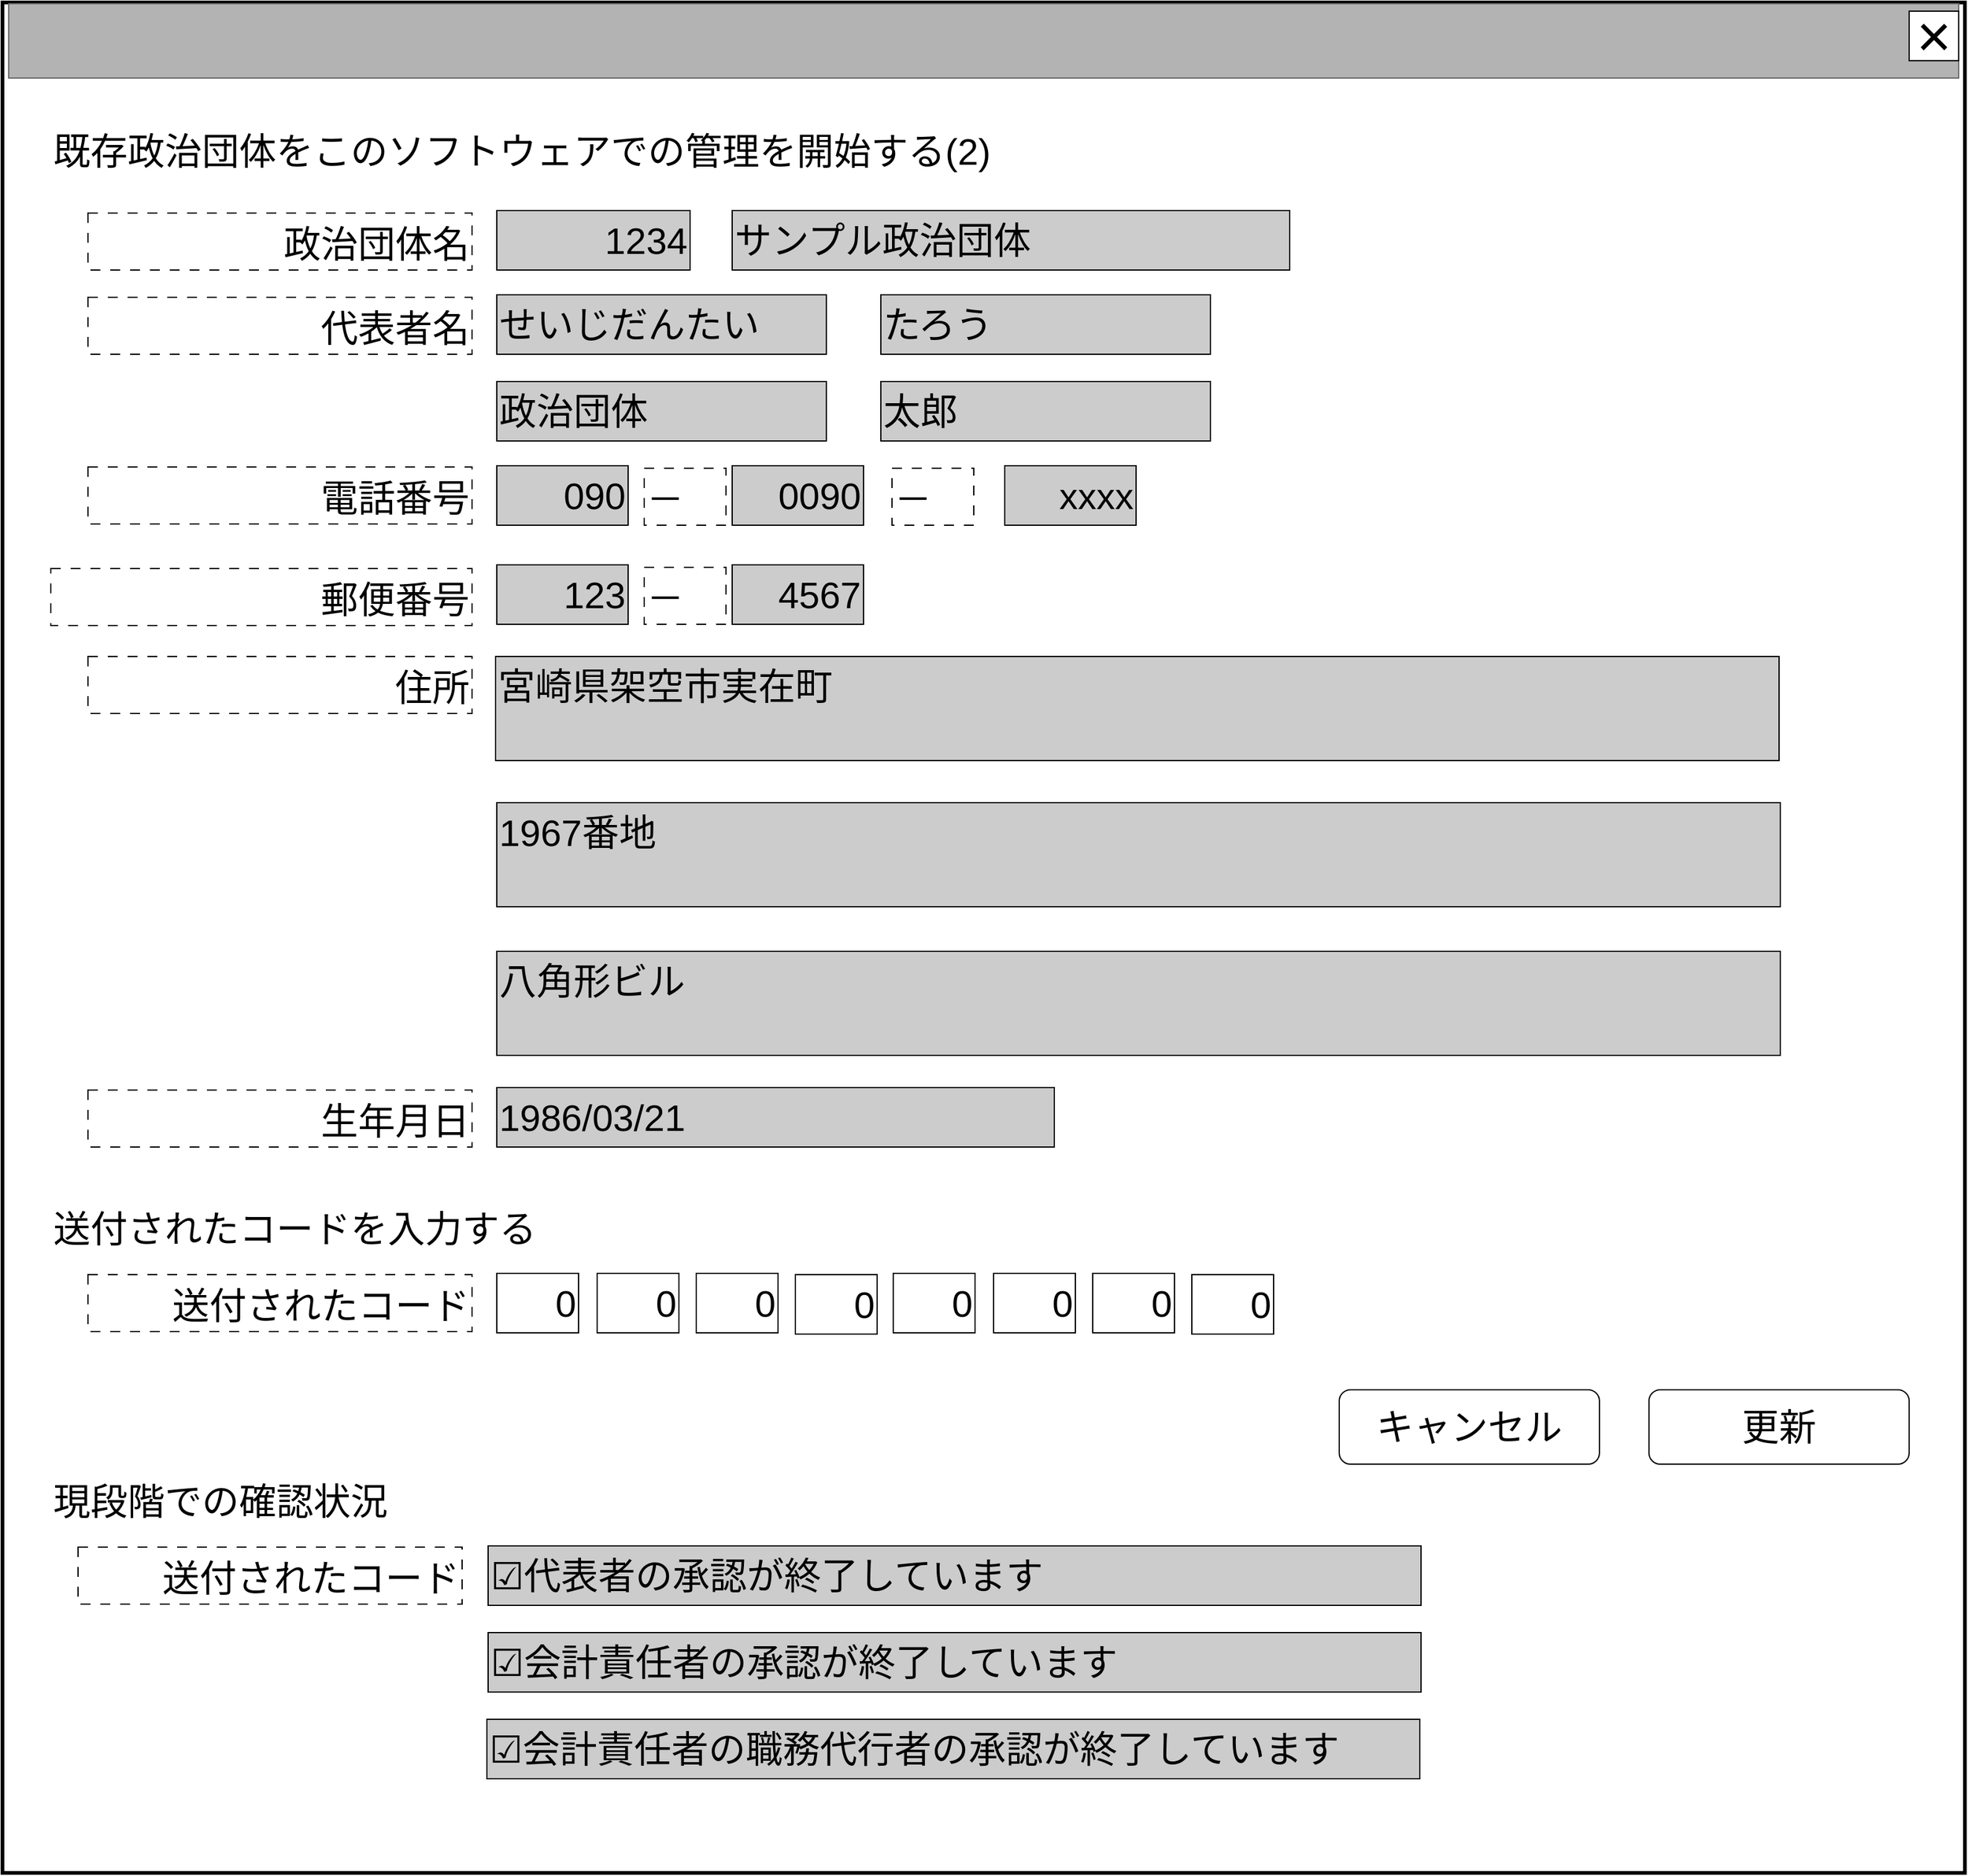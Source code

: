 <mxfile version="24.7.5">
  <diagram name="ページ1" id="LE8fIzdrHe0wcv1LTvfw">
    <mxGraphModel dx="1050" dy="621" grid="1" gridSize="10" guides="1" tooltips="1" connect="1" arrows="1" fold="1" page="1" pageScale="1" pageWidth="1600" pageHeight="1200" math="0" shadow="0">
      <root>
        <mxCell id="0" />
        <mxCell id="cFaB45KztUIKXS-_cTrr-4" value="背景" style="locked=1;" parent="0" visible="0" />
        <mxCell id="cFaB45KztUIKXS-_cTrr-5" value="" style="rounded=0;whiteSpace=wrap;html=1;strokeWidth=3;" parent="cFaB45KztUIKXS-_cTrr-4" vertex="1">
          <mxGeometry x="1" y="1" width="1595" height="1180" as="geometry" />
        </mxCell>
        <mxCell id="cFaB45KztUIKXS-_cTrr-6" value="" style="rounded=0;whiteSpace=wrap;html=1;fillColor=#B3B3B3;fontColor=#333333;strokeColor=#666666;" parent="cFaB45KztUIKXS-_cTrr-4" vertex="1">
          <mxGeometry width="1595" height="60" as="geometry" />
        </mxCell>
        <mxCell id="cFaB45KztUIKXS-_cTrr-7" value="&lt;font style=&quot;font-size: 48px;&quot;&gt;×&lt;/font&gt;" style="rounded=0;whiteSpace=wrap;html=1;" parent="cFaB45KztUIKXS-_cTrr-4" vertex="1">
          <mxGeometry x="1550" y="10" width="40" height="40" as="geometry" />
        </mxCell>
        <mxCell id="cFaB45KztUIKXS-_cTrr-8" value="" style="rounded=0;whiteSpace=wrap;html=1;" parent="cFaB45KztUIKXS-_cTrr-4" vertex="1">
          <mxGeometry x="830" y="670" width="120" height="60" as="geometry" />
        </mxCell>
        <mxCell id="cFaB45KztUIKXS-_cTrr-9" value="ウインドウ" style="" parent="0" />
        <mxCell id="cFaB45KztUIKXS-_cTrr-10" value="" style="rounded=0;whiteSpace=wrap;html=1;strokeWidth=3;" parent="cFaB45KztUIKXS-_cTrr-9" vertex="1">
          <mxGeometry x="15" y="10" width="1584" height="1510" as="geometry" />
        </mxCell>
        <mxCell id="cFaB45KztUIKXS-_cTrr-11" value="" style="rounded=0;whiteSpace=wrap;html=1;fillColor=#B3B3B3;fontColor=#333333;strokeColor=#666666;" parent="cFaB45KztUIKXS-_cTrr-9" vertex="1">
          <mxGeometry x="20" y="11" width="1574" height="60" as="geometry" />
        </mxCell>
        <mxCell id="cFaB45KztUIKXS-_cTrr-12" value="&lt;font style=&quot;font-size: 48px;&quot;&gt;×&lt;/font&gt;" style="rounded=0;whiteSpace=wrap;html=1;" parent="cFaB45KztUIKXS-_cTrr-9" vertex="1">
          <mxGeometry x="1554" y="17" width="40" height="40" as="geometry" />
        </mxCell>
        <mxCell id="cFaB45KztUIKXS-_cTrr-14" value="名称未設定レイヤ" style="" parent="0" />
        <mxCell id="HvR4dSRWBfD3urc1JDpB-8" value="&lt;font style=&quot;font-size: 30px;&quot;&gt;既存政治団体をこのソフトウェアでの管理を開始する(2)&lt;/font&gt;" style="text;html=1;strokeColor=none;fillColor=none;align=left;verticalAlign=middle;whiteSpace=wrap;rounded=0;fontStyle=0" parent="cFaB45KztUIKXS-_cTrr-14" vertex="1">
          <mxGeometry x="54" y="105" width="1446" height="50" as="geometry" />
        </mxCell>
        <mxCell id="HvR4dSRWBfD3urc1JDpB-15" value="&lt;span style=&quot;font-size: 30px;&quot;&gt;更新&lt;/span&gt;" style="rounded=1;whiteSpace=wrap;html=1;" parent="cFaB45KztUIKXS-_cTrr-14" vertex="1">
          <mxGeometry x="1344" y="1130" width="210" height="60" as="geometry" />
        </mxCell>
        <mxCell id="HvR4dSRWBfD3urc1JDpB-16" value="&lt;span style=&quot;font-size: 30px;&quot;&gt;キャンセル&lt;/span&gt;" style="rounded=1;whiteSpace=wrap;html=1;" parent="cFaB45KztUIKXS-_cTrr-14" vertex="1">
          <mxGeometry x="1094" y="1130" width="210" height="60" as="geometry" />
        </mxCell>
        <mxCell id="8Hxk6lD6Y1Y_H0gw2qUc-4" value="&lt;span style=&quot;font-size: 30px;&quot;&gt;政治団体名&lt;/span&gt;" style="rounded=0;whiteSpace=wrap;html=1;align=right;dashed=1;dashPattern=8 8;verticalAlign=bottom;" parent="cFaB45KztUIKXS-_cTrr-14" vertex="1">
          <mxGeometry x="84" y="180" width="310" height="46" as="geometry" />
        </mxCell>
        <mxCell id="8Hxk6lD6Y1Y_H0gw2qUc-5" value="&lt;span style=&quot;font-size: 30px;&quot;&gt;1234&lt;/span&gt;" style="rounded=0;whiteSpace=wrap;html=1;align=right;fillColor=#CCCCCC;" parent="cFaB45KztUIKXS-_cTrr-14" vertex="1">
          <mxGeometry x="414" y="178" width="156" height="48" as="geometry" />
        </mxCell>
        <mxCell id="8Hxk6lD6Y1Y_H0gw2qUc-8" value="&lt;span style=&quot;font-size: 30px;&quot;&gt;代表者名&lt;/span&gt;" style="rounded=0;whiteSpace=wrap;html=1;align=right;dashed=1;dashPattern=8 8;verticalAlign=bottom;" parent="cFaB45KztUIKXS-_cTrr-14" vertex="1">
          <mxGeometry x="84" y="248" width="310" height="46" as="geometry" />
        </mxCell>
        <mxCell id="8Hxk6lD6Y1Y_H0gw2qUc-9" value="&lt;font style=&quot;font-size: 30px;&quot;&gt;せいじだんたい&lt;/font&gt;" style="rounded=0;whiteSpace=wrap;html=1;align=left;fillColor=#CCCCCC;" parent="cFaB45KztUIKXS-_cTrr-14" vertex="1">
          <mxGeometry x="414" y="246" width="266" height="48" as="geometry" />
        </mxCell>
        <mxCell id="8Hxk6lD6Y1Y_H0gw2qUc-12" value="&lt;span style=&quot;font-size: 30px;&quot;&gt;電話番号&lt;/span&gt;" style="rounded=0;whiteSpace=wrap;html=1;align=right;dashed=1;dashPattern=8 8;verticalAlign=bottom;" parent="cFaB45KztUIKXS-_cTrr-14" vertex="1">
          <mxGeometry x="84" y="385" width="310" height="46" as="geometry" />
        </mxCell>
        <mxCell id="8Hxk6lD6Y1Y_H0gw2qUc-13" value="&lt;font style=&quot;font-size: 30px;&quot;&gt;090&lt;/font&gt;" style="rounded=0;whiteSpace=wrap;html=1;align=right;fillColor=#CCCCCC;" parent="cFaB45KztUIKXS-_cTrr-14" vertex="1">
          <mxGeometry x="414" y="384" width="106" height="48" as="geometry" />
        </mxCell>
        <mxCell id="8Hxk6lD6Y1Y_H0gw2qUc-14" value="&lt;span style=&quot;font-size: 30px;&quot;&gt;郵便番号&lt;/span&gt;" style="rounded=0;whiteSpace=wrap;html=1;align=right;dashed=1;dashPattern=8 8;verticalAlign=bottom;" parent="cFaB45KztUIKXS-_cTrr-14" vertex="1">
          <mxGeometry x="54" y="467" width="340" height="46" as="geometry" />
        </mxCell>
        <mxCell id="qKD88_HfL7puI4w-lyxV-7" value="&lt;font style=&quot;font-size: 30px;&quot;&gt;サンプル政治団体&lt;/font&gt;" style="rounded=0;whiteSpace=wrap;html=1;align=left;fillColor=#CCCCCC;" parent="cFaB45KztUIKXS-_cTrr-14" vertex="1">
          <mxGeometry x="604" y="178" width="450" height="48" as="geometry" />
        </mxCell>
        <mxCell id="qKD88_HfL7puI4w-lyxV-9" value="&lt;span style=&quot;font-size: 30px;&quot;&gt;たろう&lt;/span&gt;" style="rounded=0;whiteSpace=wrap;html=1;align=left;fillColor=#CCCCCC;" parent="cFaB45KztUIKXS-_cTrr-14" vertex="1">
          <mxGeometry x="724" y="246" width="266" height="48" as="geometry" />
        </mxCell>
        <mxCell id="qKD88_HfL7puI4w-lyxV-10" value="&lt;font style=&quot;font-size: 30px;&quot;&gt;政治団体&lt;/font&gt;" style="rounded=0;whiteSpace=wrap;html=1;align=left;fillColor=#CCCCCC;" parent="cFaB45KztUIKXS-_cTrr-14" vertex="1">
          <mxGeometry x="414" y="316" width="266" height="48" as="geometry" />
        </mxCell>
        <mxCell id="qKD88_HfL7puI4w-lyxV-11" value="&lt;span style=&quot;font-size: 30px;&quot;&gt;太郎&lt;/span&gt;" style="rounded=0;whiteSpace=wrap;html=1;align=left;fillColor=#CCCCCC;" parent="cFaB45KztUIKXS-_cTrr-14" vertex="1">
          <mxGeometry x="724" y="316" width="266" height="48" as="geometry" />
        </mxCell>
        <mxCell id="qKD88_HfL7puI4w-lyxV-12" value="&lt;span style=&quot;font-size: 30px;&quot;&gt;0090&lt;/span&gt;" style="rounded=0;whiteSpace=wrap;html=1;align=right;fillColor=#CCCCCC;" parent="cFaB45KztUIKXS-_cTrr-14" vertex="1">
          <mxGeometry x="604" y="384" width="106" height="48" as="geometry" />
        </mxCell>
        <mxCell id="qKD88_HfL7puI4w-lyxV-13" value="&lt;font style=&quot;font-size: 30px;&quot;&gt;xxxx&lt;/font&gt;" style="rounded=0;whiteSpace=wrap;html=1;align=right;fillColor=#CCCCCC;" parent="cFaB45KztUIKXS-_cTrr-14" vertex="1">
          <mxGeometry x="824" y="384" width="106" height="48" as="geometry" />
        </mxCell>
        <mxCell id="qKD88_HfL7puI4w-lyxV-14" value="&lt;span style=&quot;font-size: 30px;&quot;&gt;－&lt;/span&gt;" style="rounded=0;whiteSpace=wrap;html=1;align=left;dashed=1;dashPattern=8 8;verticalAlign=bottom;" parent="cFaB45KztUIKXS-_cTrr-14" vertex="1">
          <mxGeometry x="533" y="386" width="66" height="46" as="geometry" />
        </mxCell>
        <mxCell id="qKD88_HfL7puI4w-lyxV-16" value="&lt;span style=&quot;font-size: 30px;&quot;&gt;－&lt;/span&gt;" style="rounded=0;whiteSpace=wrap;html=1;align=left;dashed=1;dashPattern=8 8;verticalAlign=bottom;" parent="cFaB45KztUIKXS-_cTrr-14" vertex="1">
          <mxGeometry x="733" y="386" width="66" height="46" as="geometry" />
        </mxCell>
        <mxCell id="qKD88_HfL7puI4w-lyxV-17" value="&lt;font style=&quot;font-size: 30px;&quot;&gt;123&lt;/font&gt;" style="rounded=0;whiteSpace=wrap;html=1;align=right;fillColor=#CCCCCC;" parent="cFaB45KztUIKXS-_cTrr-14" vertex="1">
          <mxGeometry x="414" y="464" width="106" height="48" as="geometry" />
        </mxCell>
        <mxCell id="qKD88_HfL7puI4w-lyxV-18" value="&lt;font style=&quot;font-size: 30px;&quot;&gt;4567&lt;/font&gt;" style="rounded=0;whiteSpace=wrap;html=1;align=right;fillColor=#CCCCCC;" parent="cFaB45KztUIKXS-_cTrr-14" vertex="1">
          <mxGeometry x="604" y="464" width="106" height="48" as="geometry" />
        </mxCell>
        <mxCell id="qKD88_HfL7puI4w-lyxV-19" value="&lt;span style=&quot;font-size: 30px;&quot;&gt;－&lt;/span&gt;" style="rounded=0;whiteSpace=wrap;html=1;align=left;dashed=1;dashPattern=8 8;verticalAlign=bottom;" parent="cFaB45KztUIKXS-_cTrr-14" vertex="1">
          <mxGeometry x="533" y="466" width="66" height="46" as="geometry" />
        </mxCell>
        <mxCell id="qKD88_HfL7puI4w-lyxV-20" value="&lt;span style=&quot;font-size: 30px;&quot;&gt;住所&lt;/span&gt;" style="rounded=0;whiteSpace=wrap;html=1;align=right;dashed=1;dashPattern=8 8;verticalAlign=bottom;" parent="cFaB45KztUIKXS-_cTrr-14" vertex="1">
          <mxGeometry x="84" y="538" width="310" height="46" as="geometry" />
        </mxCell>
        <mxCell id="qKD88_HfL7puI4w-lyxV-21" value="&lt;font style=&quot;font-size: 30px;&quot;&gt;宮崎県架空市実在町&lt;/font&gt;" style="rounded=0;whiteSpace=wrap;html=1;align=left;fillColor=#CCCCCC;verticalAlign=top;" parent="cFaB45KztUIKXS-_cTrr-14" vertex="1">
          <mxGeometry x="413" y="538" width="1036" height="84" as="geometry" />
        </mxCell>
        <mxCell id="qKD88_HfL7puI4w-lyxV-22" value="&lt;font style=&quot;font-size: 30px;&quot;&gt;1967番地&lt;/font&gt;" style="rounded=0;whiteSpace=wrap;html=1;align=left;fillColor=#CCCCCC;verticalAlign=top;" parent="cFaB45KztUIKXS-_cTrr-14" vertex="1">
          <mxGeometry x="414" y="656" width="1036" height="84" as="geometry" />
        </mxCell>
        <mxCell id="qKD88_HfL7puI4w-lyxV-23" value="&lt;font style=&quot;font-size: 30px;&quot;&gt;八角形ビル&lt;/font&gt;" style="rounded=0;whiteSpace=wrap;html=1;align=left;fillColor=#CCCCCC;verticalAlign=top;" parent="cFaB45KztUIKXS-_cTrr-14" vertex="1">
          <mxGeometry x="414" y="776" width="1036" height="84" as="geometry" />
        </mxCell>
        <mxCell id="qKD88_HfL7puI4w-lyxV-24" value="&lt;span style=&quot;font-size: 30px;&quot;&gt;生年月日&lt;/span&gt;" style="rounded=0;whiteSpace=wrap;html=1;align=right;dashed=1;dashPattern=8 8;verticalAlign=bottom;" parent="cFaB45KztUIKXS-_cTrr-14" vertex="1">
          <mxGeometry x="84" y="888" width="310" height="46" as="geometry" />
        </mxCell>
        <mxCell id="qKD88_HfL7puI4w-lyxV-25" value="&lt;font style=&quot;font-size: 30px;&quot;&gt;1986/03/21&lt;/font&gt;" style="rounded=0;whiteSpace=wrap;html=1;align=left;fillColor=#CCCCCC;" parent="cFaB45KztUIKXS-_cTrr-14" vertex="1">
          <mxGeometry x="414" y="886" width="450" height="48" as="geometry" />
        </mxCell>
        <mxCell id="qKD88_HfL7puI4w-lyxV-26" value="&lt;span style=&quot;font-size: 30px;&quot;&gt;送付されたコードを入力する&lt;/span&gt;" style="text;html=1;strokeColor=none;fillColor=none;align=left;verticalAlign=middle;whiteSpace=wrap;rounded=0;fontStyle=0" parent="cFaB45KztUIKXS-_cTrr-14" vertex="1">
          <mxGeometry x="54" y="975" width="516" height="50" as="geometry" />
        </mxCell>
        <mxCell id="qKD88_HfL7puI4w-lyxV-27" value="&lt;span style=&quot;font-size: 30px;&quot;&gt;0&lt;/span&gt;" style="rounded=0;whiteSpace=wrap;html=1;align=right;" parent="cFaB45KztUIKXS-_cTrr-14" vertex="1">
          <mxGeometry x="414" y="1036" width="66" height="48" as="geometry" />
        </mxCell>
        <mxCell id="qKD88_HfL7puI4w-lyxV-28" value="&lt;span style=&quot;font-size: 30px;&quot;&gt;0&lt;/span&gt;" style="rounded=0;whiteSpace=wrap;html=1;align=right;" parent="cFaB45KztUIKXS-_cTrr-14" vertex="1">
          <mxGeometry x="495" y="1036" width="66" height="48" as="geometry" />
        </mxCell>
        <mxCell id="qKD88_HfL7puI4w-lyxV-29" value="&lt;span style=&quot;font-size: 30px;&quot;&gt;0&lt;/span&gt;" style="rounded=0;whiteSpace=wrap;html=1;align=right;" parent="cFaB45KztUIKXS-_cTrr-14" vertex="1">
          <mxGeometry x="575" y="1036" width="66" height="48" as="geometry" />
        </mxCell>
        <mxCell id="qKD88_HfL7puI4w-lyxV-30" value="&lt;span style=&quot;font-size: 30px;&quot;&gt;0&lt;/span&gt;" style="rounded=0;whiteSpace=wrap;html=1;align=right;" parent="cFaB45KztUIKXS-_cTrr-14" vertex="1">
          <mxGeometry x="655" y="1037" width="66" height="48" as="geometry" />
        </mxCell>
        <mxCell id="qKD88_HfL7puI4w-lyxV-31" value="&lt;span style=&quot;font-size: 30px;&quot;&gt;0&lt;/span&gt;" style="rounded=0;whiteSpace=wrap;html=1;align=right;" parent="cFaB45KztUIKXS-_cTrr-14" vertex="1">
          <mxGeometry x="734" y="1036" width="66" height="48" as="geometry" />
        </mxCell>
        <mxCell id="qKD88_HfL7puI4w-lyxV-32" value="&lt;span style=&quot;font-size: 30px;&quot;&gt;0&lt;/span&gt;" style="rounded=0;whiteSpace=wrap;html=1;align=right;" parent="cFaB45KztUIKXS-_cTrr-14" vertex="1">
          <mxGeometry x="815" y="1036" width="66" height="48" as="geometry" />
        </mxCell>
        <mxCell id="qKD88_HfL7puI4w-lyxV-33" value="&lt;span style=&quot;font-size: 30px;&quot;&gt;0&lt;/span&gt;" style="rounded=0;whiteSpace=wrap;html=1;align=right;" parent="cFaB45KztUIKXS-_cTrr-14" vertex="1">
          <mxGeometry x="895" y="1036" width="66" height="48" as="geometry" />
        </mxCell>
        <mxCell id="qKD88_HfL7puI4w-lyxV-34" value="&lt;span style=&quot;font-size: 30px;&quot;&gt;0&lt;/span&gt;" style="rounded=0;whiteSpace=wrap;html=1;align=right;" parent="cFaB45KztUIKXS-_cTrr-14" vertex="1">
          <mxGeometry x="975" y="1037" width="66" height="48" as="geometry" />
        </mxCell>
        <mxCell id="qKD88_HfL7puI4w-lyxV-35" value="&lt;span style=&quot;font-size: 30px;&quot;&gt;送付されたコード&lt;/span&gt;" style="rounded=0;whiteSpace=wrap;html=1;align=right;dashed=1;dashPattern=8 8;verticalAlign=bottom;" parent="cFaB45KztUIKXS-_cTrr-14" vertex="1">
          <mxGeometry x="84" y="1037" width="310" height="46" as="geometry" />
        </mxCell>
        <mxCell id="qKD88_HfL7puI4w-lyxV-36" value="&lt;span style=&quot;font-size: 30px;&quot;&gt;現段階での確認状況&lt;/span&gt;" style="text;html=1;strokeColor=none;fillColor=none;align=left;verticalAlign=middle;whiteSpace=wrap;rounded=0;fontStyle=0" parent="cFaB45KztUIKXS-_cTrr-14" vertex="1">
          <mxGeometry x="54" y="1195" width="516" height="50" as="geometry" />
        </mxCell>
        <mxCell id="qKD88_HfL7puI4w-lyxV-37" value="&lt;font style=&quot;font-size: 30px;&quot;&gt;☑代表者の承認が終了しています&lt;/font&gt;" style="rounded=0;whiteSpace=wrap;html=1;align=left;fillColor=#CCCCCC;" parent="cFaB45KztUIKXS-_cTrr-14" vertex="1">
          <mxGeometry x="407" y="1256" width="753" height="48" as="geometry" />
        </mxCell>
        <mxCell id="qKD88_HfL7puI4w-lyxV-38" value="&lt;span style=&quot;font-size: 30px;&quot;&gt;送付されたコード&lt;/span&gt;" style="rounded=0;whiteSpace=wrap;html=1;align=right;dashed=1;dashPattern=8 8;verticalAlign=bottom;" parent="cFaB45KztUIKXS-_cTrr-14" vertex="1">
          <mxGeometry x="76" y="1257" width="310" height="46" as="geometry" />
        </mxCell>
        <mxCell id="qKD88_HfL7puI4w-lyxV-39" value="&lt;font style=&quot;font-size: 30px;&quot;&gt;☑会計責任者の承認が終了しています&lt;/font&gt;" style="rounded=0;whiteSpace=wrap;html=1;align=left;fillColor=#CCCCCC;" parent="cFaB45KztUIKXS-_cTrr-14" vertex="1">
          <mxGeometry x="407" y="1326" width="753" height="48" as="geometry" />
        </mxCell>
        <mxCell id="qKD88_HfL7puI4w-lyxV-40" value="&lt;font style=&quot;font-size: 30px;&quot;&gt;☑会計責任者の職務代行者の承認が終了しています&lt;/font&gt;" style="rounded=0;whiteSpace=wrap;html=1;align=left;fillColor=#CCCCCC;" parent="cFaB45KztUIKXS-_cTrr-14" vertex="1">
          <mxGeometry x="406" y="1396" width="753" height="48" as="geometry" />
        </mxCell>
      </root>
    </mxGraphModel>
  </diagram>
</mxfile>
